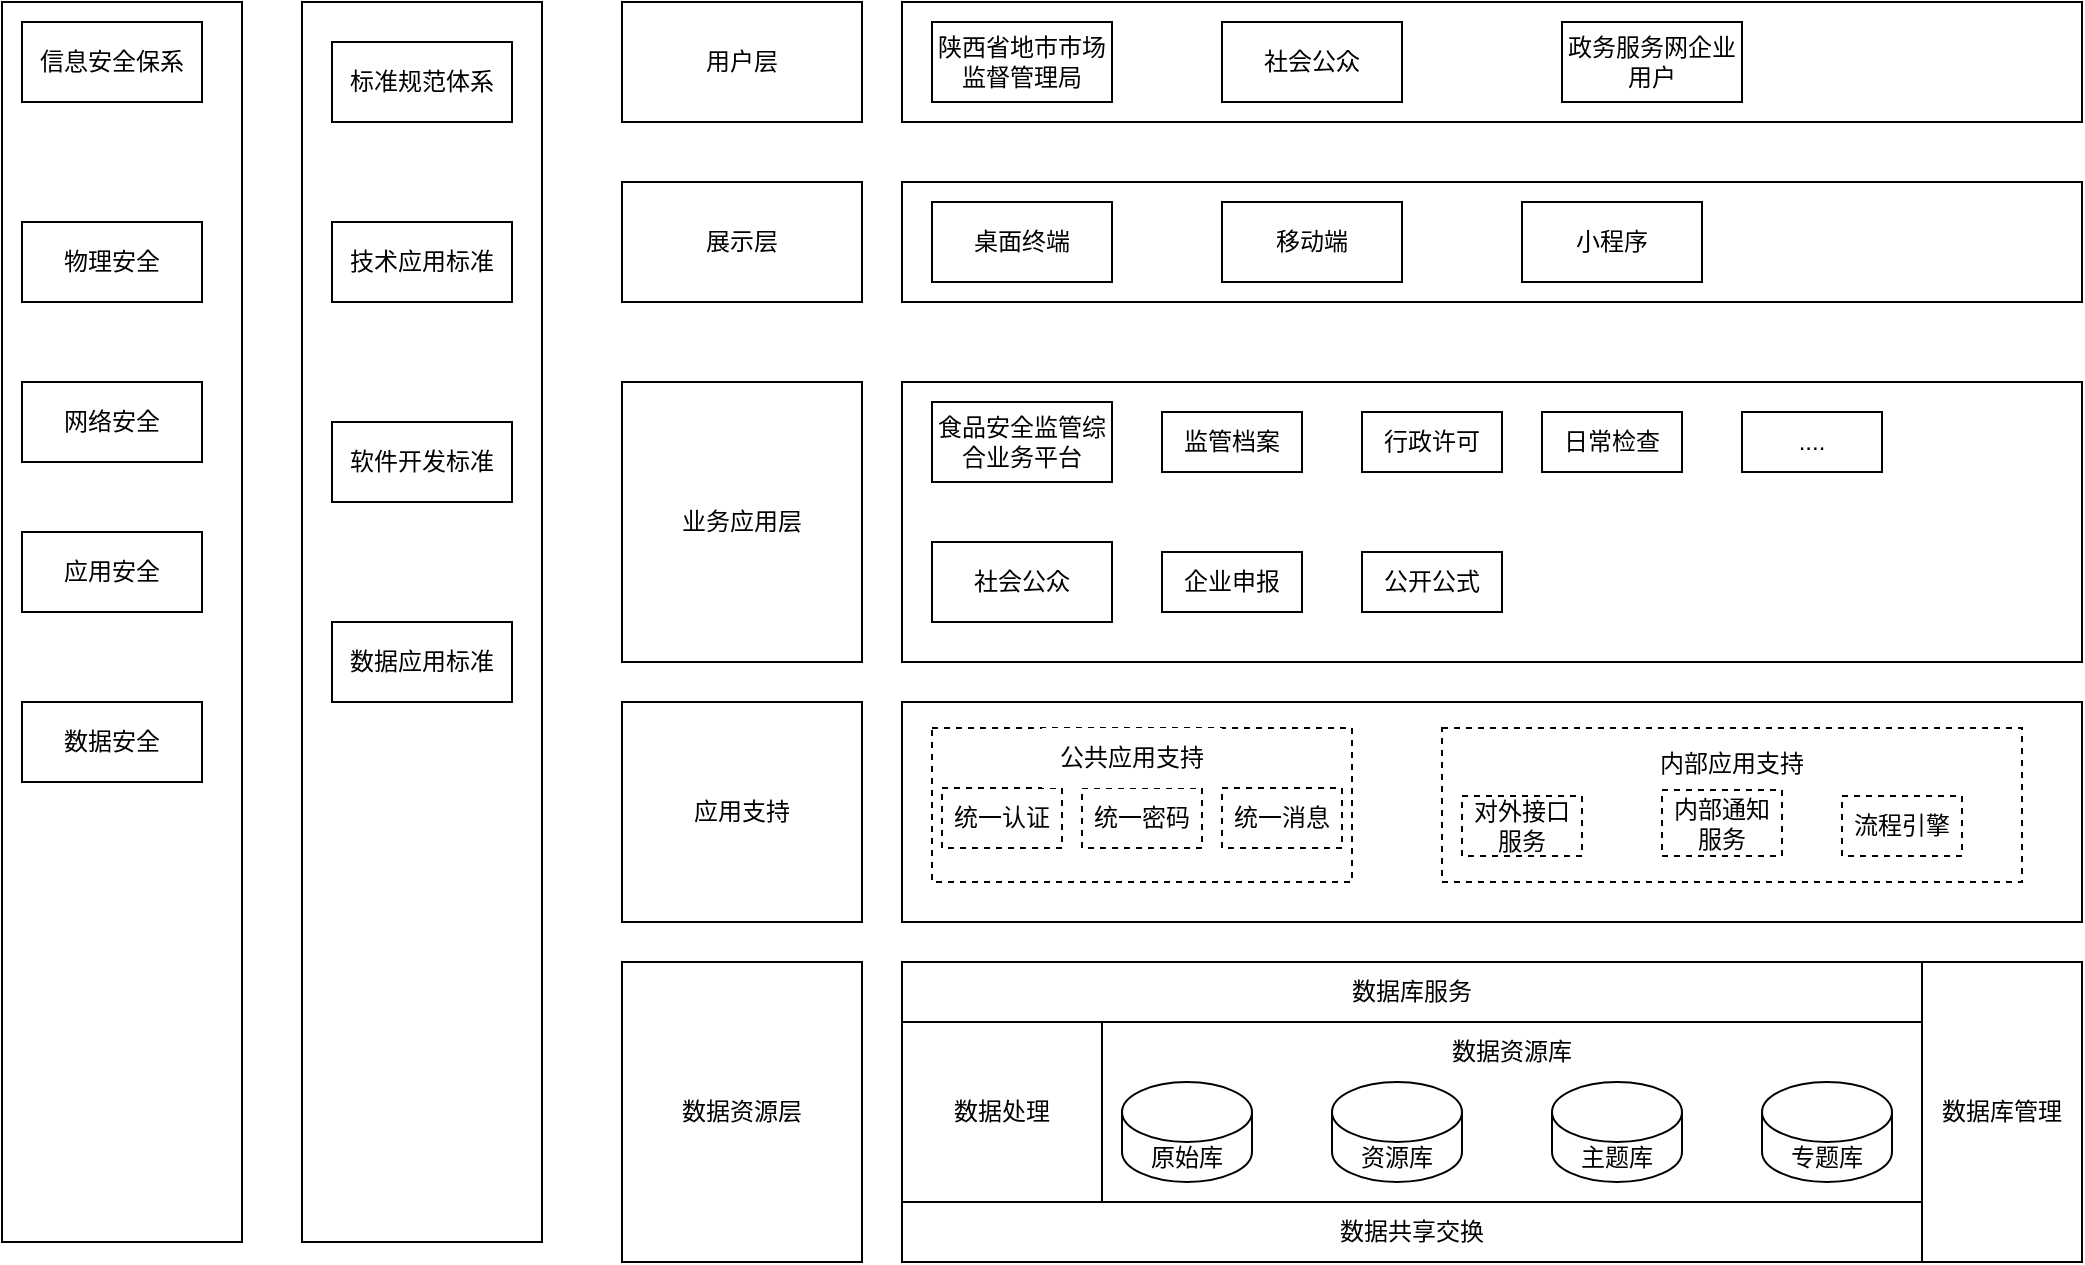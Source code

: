 <mxfile version="28.1.2">
  <diagram name="Page-1" id="74e2e168-ea6b-b213-b513-2b3c1d86103e">
    <mxGraphModel dx="1378" dy="764" grid="1" gridSize="10" guides="1" tooltips="1" connect="1" arrows="1" fold="1" page="1" pageScale="1" pageWidth="1100" pageHeight="850" background="none" math="0" shadow="0">
      <root>
        <mxCell id="0" />
        <mxCell id="1" parent="0" />
        <mxCell id="aKuSgMPyaAPeaiffdltA-1" value="" style="rounded=0;whiteSpace=wrap;html=1;" vertex="1" parent="1">
          <mxGeometry x="40" y="20" width="120" height="620" as="geometry" />
        </mxCell>
        <mxCell id="aKuSgMPyaAPeaiffdltA-2" value="信息安全保系" style="rounded=0;whiteSpace=wrap;html=1;" vertex="1" parent="1">
          <mxGeometry x="50" y="30" width="90" height="40" as="geometry" />
        </mxCell>
        <mxCell id="aKuSgMPyaAPeaiffdltA-3" value="物理安全" style="rounded=0;whiteSpace=wrap;html=1;" vertex="1" parent="1">
          <mxGeometry x="50" y="130" width="90" height="40" as="geometry" />
        </mxCell>
        <mxCell id="aKuSgMPyaAPeaiffdltA-4" value="网络安全&lt;span style=&quot;color: rgba(0, 0, 0, 0); font-family: monospace; font-size: 0px; text-align: start; text-wrap-mode: nowrap;&quot;&gt;%3CmxGraphModel%3E%3Croot%3E%3CmxCell%20id%3D%220%22%2F%3E%3CmxCell%20id%3D%221%22%20parent%3D%220%22%2F%3E%3CmxCell%20id%3D%222%22%20value%3D%22%E7%89%A9%E7%90%86%E5%AE%89%E5%85%A8%22%20style%3D%22rounded%3D0%3BwhiteSpace%3Dwrap%3Bhtml%3D1%3B%22%20vertex%3D%221%22%20parent%3D%221%22%3E%3CmxGeometry%20x%3D%2250%22%20y%3D%22130%22%20width%3D%2290%22%20height%3D%2240%22%20as%3D%22geometry%22%2F%3E%3C%2FmxCell%3E%3C%2Froot%3E%3C%2FmxGraphModel%3E&lt;/span&gt;" style="rounded=0;whiteSpace=wrap;html=1;" vertex="1" parent="1">
          <mxGeometry x="50" y="210" width="90" height="40" as="geometry" />
        </mxCell>
        <mxCell id="aKuSgMPyaAPeaiffdltA-5" value="应用安全" style="rounded=0;whiteSpace=wrap;html=1;" vertex="1" parent="1">
          <mxGeometry x="50" y="285" width="90" height="40" as="geometry" />
        </mxCell>
        <mxCell id="aKuSgMPyaAPeaiffdltA-6" value="数据安全" style="rounded=0;whiteSpace=wrap;html=1;" vertex="1" parent="1">
          <mxGeometry x="50" y="370" width="90" height="40" as="geometry" />
        </mxCell>
        <mxCell id="aKuSgMPyaAPeaiffdltA-7" value="" style="rounded=0;whiteSpace=wrap;html=1;" vertex="1" parent="1">
          <mxGeometry x="190" y="20" width="120" height="620" as="geometry" />
        </mxCell>
        <mxCell id="aKuSgMPyaAPeaiffdltA-8" value="标准规范体系" style="rounded=0;whiteSpace=wrap;html=1;" vertex="1" parent="1">
          <mxGeometry x="205" y="40" width="90" height="40" as="geometry" />
        </mxCell>
        <mxCell id="aKuSgMPyaAPeaiffdltA-9" value="技术应用标准" style="rounded=0;whiteSpace=wrap;html=1;" vertex="1" parent="1">
          <mxGeometry x="205" y="130" width="90" height="40" as="geometry" />
        </mxCell>
        <mxCell id="aKuSgMPyaAPeaiffdltA-10" value="软件开发标准" style="rounded=0;whiteSpace=wrap;html=1;" vertex="1" parent="1">
          <mxGeometry x="205" y="230" width="90" height="40" as="geometry" />
        </mxCell>
        <mxCell id="aKuSgMPyaAPeaiffdltA-11" value="数据应用标准" style="rounded=0;whiteSpace=wrap;html=1;" vertex="1" parent="1">
          <mxGeometry x="205" y="330" width="90" height="40" as="geometry" />
        </mxCell>
        <mxCell id="aKuSgMPyaAPeaiffdltA-12" value="用户层" style="rounded=0;whiteSpace=wrap;html=1;" vertex="1" parent="1">
          <mxGeometry x="350" y="20" width="120" height="60" as="geometry" />
        </mxCell>
        <mxCell id="aKuSgMPyaAPeaiffdltA-13" value="" style="rounded=0;whiteSpace=wrap;html=1;" vertex="1" parent="1">
          <mxGeometry x="490" y="20" width="590" height="60" as="geometry" />
        </mxCell>
        <mxCell id="aKuSgMPyaAPeaiffdltA-14" value="陕西省地市市场监督管理局" style="rounded=0;whiteSpace=wrap;html=1;" vertex="1" parent="1">
          <mxGeometry x="505" y="30" width="90" height="40" as="geometry" />
        </mxCell>
        <mxCell id="aKuSgMPyaAPeaiffdltA-15" value="社会公众" style="rounded=0;whiteSpace=wrap;html=1;" vertex="1" parent="1">
          <mxGeometry x="650" y="30" width="90" height="40" as="geometry" />
        </mxCell>
        <mxCell id="aKuSgMPyaAPeaiffdltA-16" value="政务服务网企业用户" style="rounded=0;whiteSpace=wrap;html=1;" vertex="1" parent="1">
          <mxGeometry x="820" y="30" width="90" height="40" as="geometry" />
        </mxCell>
        <mxCell id="aKuSgMPyaAPeaiffdltA-17" value="展示层" style="rounded=0;whiteSpace=wrap;html=1;" vertex="1" parent="1">
          <mxGeometry x="350" y="110" width="120" height="60" as="geometry" />
        </mxCell>
        <mxCell id="aKuSgMPyaAPeaiffdltA-18" value="" style="rounded=0;whiteSpace=wrap;html=1;" vertex="1" parent="1">
          <mxGeometry x="490" y="110" width="590" height="60" as="geometry" />
        </mxCell>
        <mxCell id="aKuSgMPyaAPeaiffdltA-19" value="桌面终端" style="rounded=0;whiteSpace=wrap;html=1;" vertex="1" parent="1">
          <mxGeometry x="505" y="120" width="90" height="40" as="geometry" />
        </mxCell>
        <mxCell id="aKuSgMPyaAPeaiffdltA-20" value="移动端" style="rounded=0;whiteSpace=wrap;html=1;" vertex="1" parent="1">
          <mxGeometry x="650" y="120" width="90" height="40" as="geometry" />
        </mxCell>
        <mxCell id="aKuSgMPyaAPeaiffdltA-22" value="业务应用层" style="rounded=0;whiteSpace=wrap;html=1;" vertex="1" parent="1">
          <mxGeometry x="350" y="210" width="120" height="140" as="geometry" />
        </mxCell>
        <mxCell id="aKuSgMPyaAPeaiffdltA-23" value="" style="rounded=0;whiteSpace=wrap;html=1;" vertex="1" parent="1">
          <mxGeometry x="490" y="210" width="590" height="140" as="geometry" />
        </mxCell>
        <mxCell id="aKuSgMPyaAPeaiffdltA-24" value="食品安全监管综合业务平台" style="rounded=0;whiteSpace=wrap;html=1;" vertex="1" parent="1">
          <mxGeometry x="505" y="220" width="90" height="40" as="geometry" />
        </mxCell>
        <mxCell id="aKuSgMPyaAPeaiffdltA-25" value="社会公众" style="rounded=0;whiteSpace=wrap;html=1;" vertex="1" parent="1">
          <mxGeometry x="505" y="290" width="90" height="40" as="geometry" />
        </mxCell>
        <mxCell id="aKuSgMPyaAPeaiffdltA-26" value="小程序" style="rounded=0;whiteSpace=wrap;html=1;" vertex="1" parent="1">
          <mxGeometry x="800" y="120" width="90" height="40" as="geometry" />
        </mxCell>
        <mxCell id="aKuSgMPyaAPeaiffdltA-27" value="监管档案" style="rounded=0;whiteSpace=wrap;html=1;" vertex="1" parent="1">
          <mxGeometry x="620" y="225" width="70" height="30" as="geometry" />
        </mxCell>
        <mxCell id="aKuSgMPyaAPeaiffdltA-28" value="行政许可" style="rounded=0;whiteSpace=wrap;html=1;" vertex="1" parent="1">
          <mxGeometry x="720" y="225" width="70" height="30" as="geometry" />
        </mxCell>
        <mxCell id="aKuSgMPyaAPeaiffdltA-29" value="日常检查" style="rounded=0;whiteSpace=wrap;html=1;" vertex="1" parent="1">
          <mxGeometry x="810" y="225" width="70" height="30" as="geometry" />
        </mxCell>
        <mxCell id="aKuSgMPyaAPeaiffdltA-30" value="...." style="rounded=0;whiteSpace=wrap;html=1;" vertex="1" parent="1">
          <mxGeometry x="910" y="225" width="70" height="30" as="geometry" />
        </mxCell>
        <mxCell id="aKuSgMPyaAPeaiffdltA-31" value="企业申报" style="rounded=0;whiteSpace=wrap;html=1;" vertex="1" parent="1">
          <mxGeometry x="620" y="295" width="70" height="30" as="geometry" />
        </mxCell>
        <mxCell id="aKuSgMPyaAPeaiffdltA-32" value="公开公式" style="rounded=0;whiteSpace=wrap;html=1;" vertex="1" parent="1">
          <mxGeometry x="720" y="295" width="70" height="30" as="geometry" />
        </mxCell>
        <mxCell id="aKuSgMPyaAPeaiffdltA-33" value="应用支持" style="rounded=0;whiteSpace=wrap;html=1;" vertex="1" parent="1">
          <mxGeometry x="350" y="370" width="120" height="110" as="geometry" />
        </mxCell>
        <mxCell id="aKuSgMPyaAPeaiffdltA-34" value="" style="rounded=0;whiteSpace=wrap;html=1;" vertex="1" parent="1">
          <mxGeometry x="490" y="370" width="590" height="110" as="geometry" />
        </mxCell>
        <mxCell id="aKuSgMPyaAPeaiffdltA-35" value="" style="rounded=0;whiteSpace=wrap;html=1;dashed=1;" vertex="1" parent="1">
          <mxGeometry x="505" y="383" width="210" height="77" as="geometry" />
        </mxCell>
        <mxCell id="aKuSgMPyaAPeaiffdltA-37" value="统一认证" style="rounded=0;whiteSpace=wrap;html=1;dashed=1;" vertex="1" parent="1">
          <mxGeometry x="510" y="413" width="60" height="30" as="geometry" />
        </mxCell>
        <mxCell id="aKuSgMPyaAPeaiffdltA-38" value="统一密码" style="rounded=0;whiteSpace=wrap;html=1;dashed=1;" vertex="1" parent="1">
          <mxGeometry x="580" y="413" width="60" height="30" as="geometry" />
        </mxCell>
        <mxCell id="aKuSgMPyaAPeaiffdltA-39" value="统一消息" style="rounded=0;whiteSpace=wrap;html=1;dashed=1;" vertex="1" parent="1">
          <mxGeometry x="650" y="413" width="60" height="30" as="geometry" />
        </mxCell>
        <mxCell id="aKuSgMPyaAPeaiffdltA-40" value="公共应用支持" style="rounded=0;whiteSpace=wrap;html=1;dashed=1;strokeColor=none;" vertex="1" parent="1">
          <mxGeometry x="560" y="383" width="90" height="30" as="geometry" />
        </mxCell>
        <mxCell id="aKuSgMPyaAPeaiffdltA-41" value="" style="rounded=0;whiteSpace=wrap;html=1;dashed=1;" vertex="1" parent="1">
          <mxGeometry x="760" y="383" width="290" height="77" as="geometry" />
        </mxCell>
        <mxCell id="aKuSgMPyaAPeaiffdltA-42" value="内部应用支持" style="rounded=0;whiteSpace=wrap;html=1;dashed=1;strokeColor=none;" vertex="1" parent="1">
          <mxGeometry x="860" y="386" width="90" height="30" as="geometry" />
        </mxCell>
        <mxCell id="aKuSgMPyaAPeaiffdltA-43" value="对外接口服务" style="rounded=0;whiteSpace=wrap;html=1;dashed=1;" vertex="1" parent="1">
          <mxGeometry x="770" y="417" width="60" height="30" as="geometry" />
        </mxCell>
        <mxCell id="aKuSgMPyaAPeaiffdltA-44" value="内部通知服务" style="rounded=0;whiteSpace=wrap;html=1;dashed=1;" vertex="1" parent="1">
          <mxGeometry x="870" y="414" width="60" height="33" as="geometry" />
        </mxCell>
        <mxCell id="aKuSgMPyaAPeaiffdltA-45" value="流程引擎" style="rounded=0;whiteSpace=wrap;html=1;dashed=1;" vertex="1" parent="1">
          <mxGeometry x="960" y="417" width="60" height="30" as="geometry" />
        </mxCell>
        <mxCell id="aKuSgMPyaAPeaiffdltA-46" value="数据资源层" style="rounded=0;whiteSpace=wrap;html=1;" vertex="1" parent="1">
          <mxGeometry x="350" y="500" width="120" height="150" as="geometry" />
        </mxCell>
        <mxCell id="aKuSgMPyaAPeaiffdltA-58" value="数据库管理" style="rounded=0;whiteSpace=wrap;html=1;" vertex="1" parent="1">
          <mxGeometry x="1000" y="500" width="80" height="150" as="geometry" />
        </mxCell>
        <mxCell id="aKuSgMPyaAPeaiffdltA-59" value="数据处理" style="rounded=0;whiteSpace=wrap;html=1;" vertex="1" parent="1">
          <mxGeometry x="490" y="530" width="100" height="90" as="geometry" />
        </mxCell>
        <mxCell id="aKuSgMPyaAPeaiffdltA-60" value="数据共享交换" style="rounded=0;whiteSpace=wrap;html=1;" vertex="1" parent="1">
          <mxGeometry x="490" y="620" width="510" height="30" as="geometry" />
        </mxCell>
        <mxCell id="aKuSgMPyaAPeaiffdltA-61" value="" style="rounded=0;whiteSpace=wrap;html=1;" vertex="1" parent="1">
          <mxGeometry x="590" y="530" width="410" height="90" as="geometry" />
        </mxCell>
        <mxCell id="aKuSgMPyaAPeaiffdltA-62" value="原始库" style="shape=cylinder3;whiteSpace=wrap;html=1;boundedLbl=1;backgroundOutline=1;size=15;" vertex="1" parent="1">
          <mxGeometry x="600" y="560" width="65" height="50" as="geometry" />
        </mxCell>
        <mxCell id="aKuSgMPyaAPeaiffdltA-63" value="资源库" style="shape=cylinder3;whiteSpace=wrap;html=1;boundedLbl=1;backgroundOutline=1;size=15;" vertex="1" parent="1">
          <mxGeometry x="705" y="560" width="65" height="50" as="geometry" />
        </mxCell>
        <mxCell id="aKuSgMPyaAPeaiffdltA-64" value="主题库" style="shape=cylinder3;whiteSpace=wrap;html=1;boundedLbl=1;backgroundOutline=1;size=15;" vertex="1" parent="1">
          <mxGeometry x="815" y="560" width="65" height="50" as="geometry" />
        </mxCell>
        <mxCell id="aKuSgMPyaAPeaiffdltA-65" value="专题库" style="shape=cylinder3;whiteSpace=wrap;html=1;boundedLbl=1;backgroundOutline=1;size=15;" vertex="1" parent="1">
          <mxGeometry x="920" y="560" width="65" height="50" as="geometry" />
        </mxCell>
        <mxCell id="aKuSgMPyaAPeaiffdltA-66" value="数据资源库" style="rounded=0;whiteSpace=wrap;html=1;dashed=1;strokeColor=none;" vertex="1" parent="1">
          <mxGeometry x="750" y="530" width="90" height="30" as="geometry" />
        </mxCell>
        <mxCell id="aKuSgMPyaAPeaiffdltA-67" value="数据库服务" style="rounded=0;whiteSpace=wrap;html=1;" vertex="1" parent="1">
          <mxGeometry x="490" y="500" width="510" height="30" as="geometry" />
        </mxCell>
      </root>
    </mxGraphModel>
  </diagram>
</mxfile>
